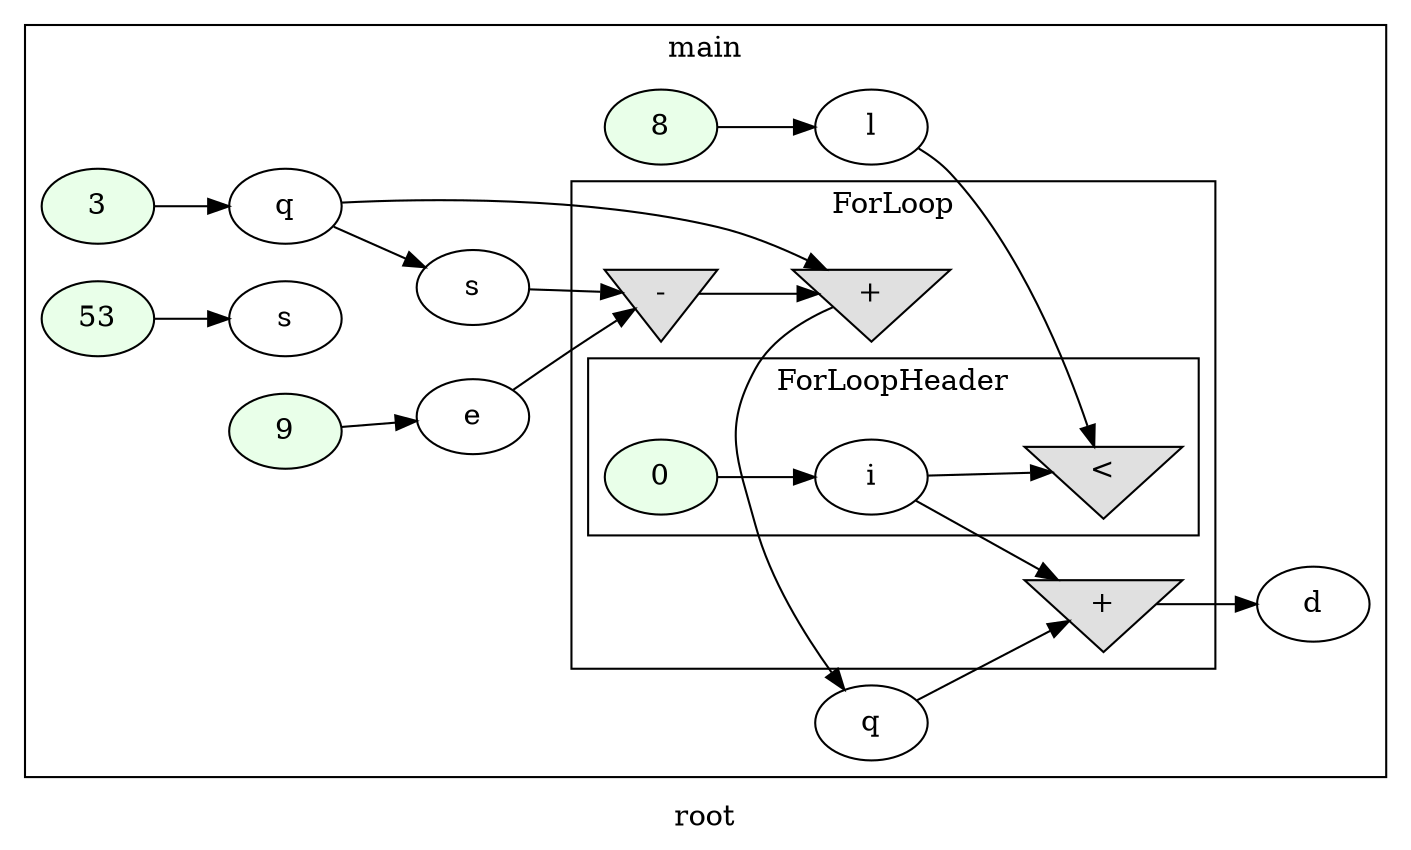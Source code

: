 digraph G
{
rankdir=LR;
label = "root";
subgraph cluster_1 {
label = "main";
parent = "G";
startinglines = "2_2";
	node_000001 [ label = "8", style=filled, fillcolor="#E9FFE9", startinglines=3 ]
	node_000002 [ label = "l", startingline=3 ]
	node_000003 [ label = "3", style=filled, fillcolor="#E9FFE9", startinglines=5 ]
	node_000004 [ label = "q", startingline=5 ]
	node_000005 [ label = "53", style=filled, fillcolor="#E9FFE9", startinglines=6 ]
	node_000006 [ label = "s", startingline=6 ]
	node_000007 [ label = "9", style=filled, fillcolor="#E9FFE9", startinglines=7 ]
	node_000008 [ label = "e", startingline=7 ]
	node_000023 [ label = "s", startingline=13 ]
	node_000024 [ label = "q", startingline=13 ]
	node_000025 [ label = "d", startingline=13 ]
subgraph cluster_2 {
label = "ForLoop";
parent = "cluster_1";
startinglines = "7_8_9";
	node_000017 [ label = "-", shape=invtriangle, style=filled, fillcolor="#E0E0E0", startinglines=12 ]
	node_000018 [ label = "+", shape=invtriangle, style=filled, fillcolor="#E0E0E0", startinglines=12 ]
	node_000021 [ label = "+", shape=invtriangle, style=filled, fillcolor="#E0E0E0", startinglines=13 ]
subgraph cluster_3 {
label = "ForLoopHeader";
parent = "cluster_2";
startinglines = "7_8_9";
	node_000009 [ label = "0", style=filled, fillcolor="#E9FFE9", startinglines=9 ]
	node_000010 [ label = "i", startingline=9 ]
	node_000012 [ label = "<", shape=invtriangle, style=filled, fillcolor="#E0E0E0", startinglines=9 ]
}
}
}
	node_000001 -> node_000002
	node_000002 -> node_000012
	node_000003 -> node_000004
	node_000004 -> node_000018
	node_000004 -> node_000023
	node_000005 -> node_000006
	node_000007 -> node_000008
	node_000008 -> node_000017
	node_000023 -> node_000017
	node_000024 -> node_000021
	node_000017 -> node_000018
	node_000018 -> node_000024
	node_000021 -> node_000025
	node_000009 -> node_000010
	node_000010 -> node_000012
	node_000010 -> node_000021
}
